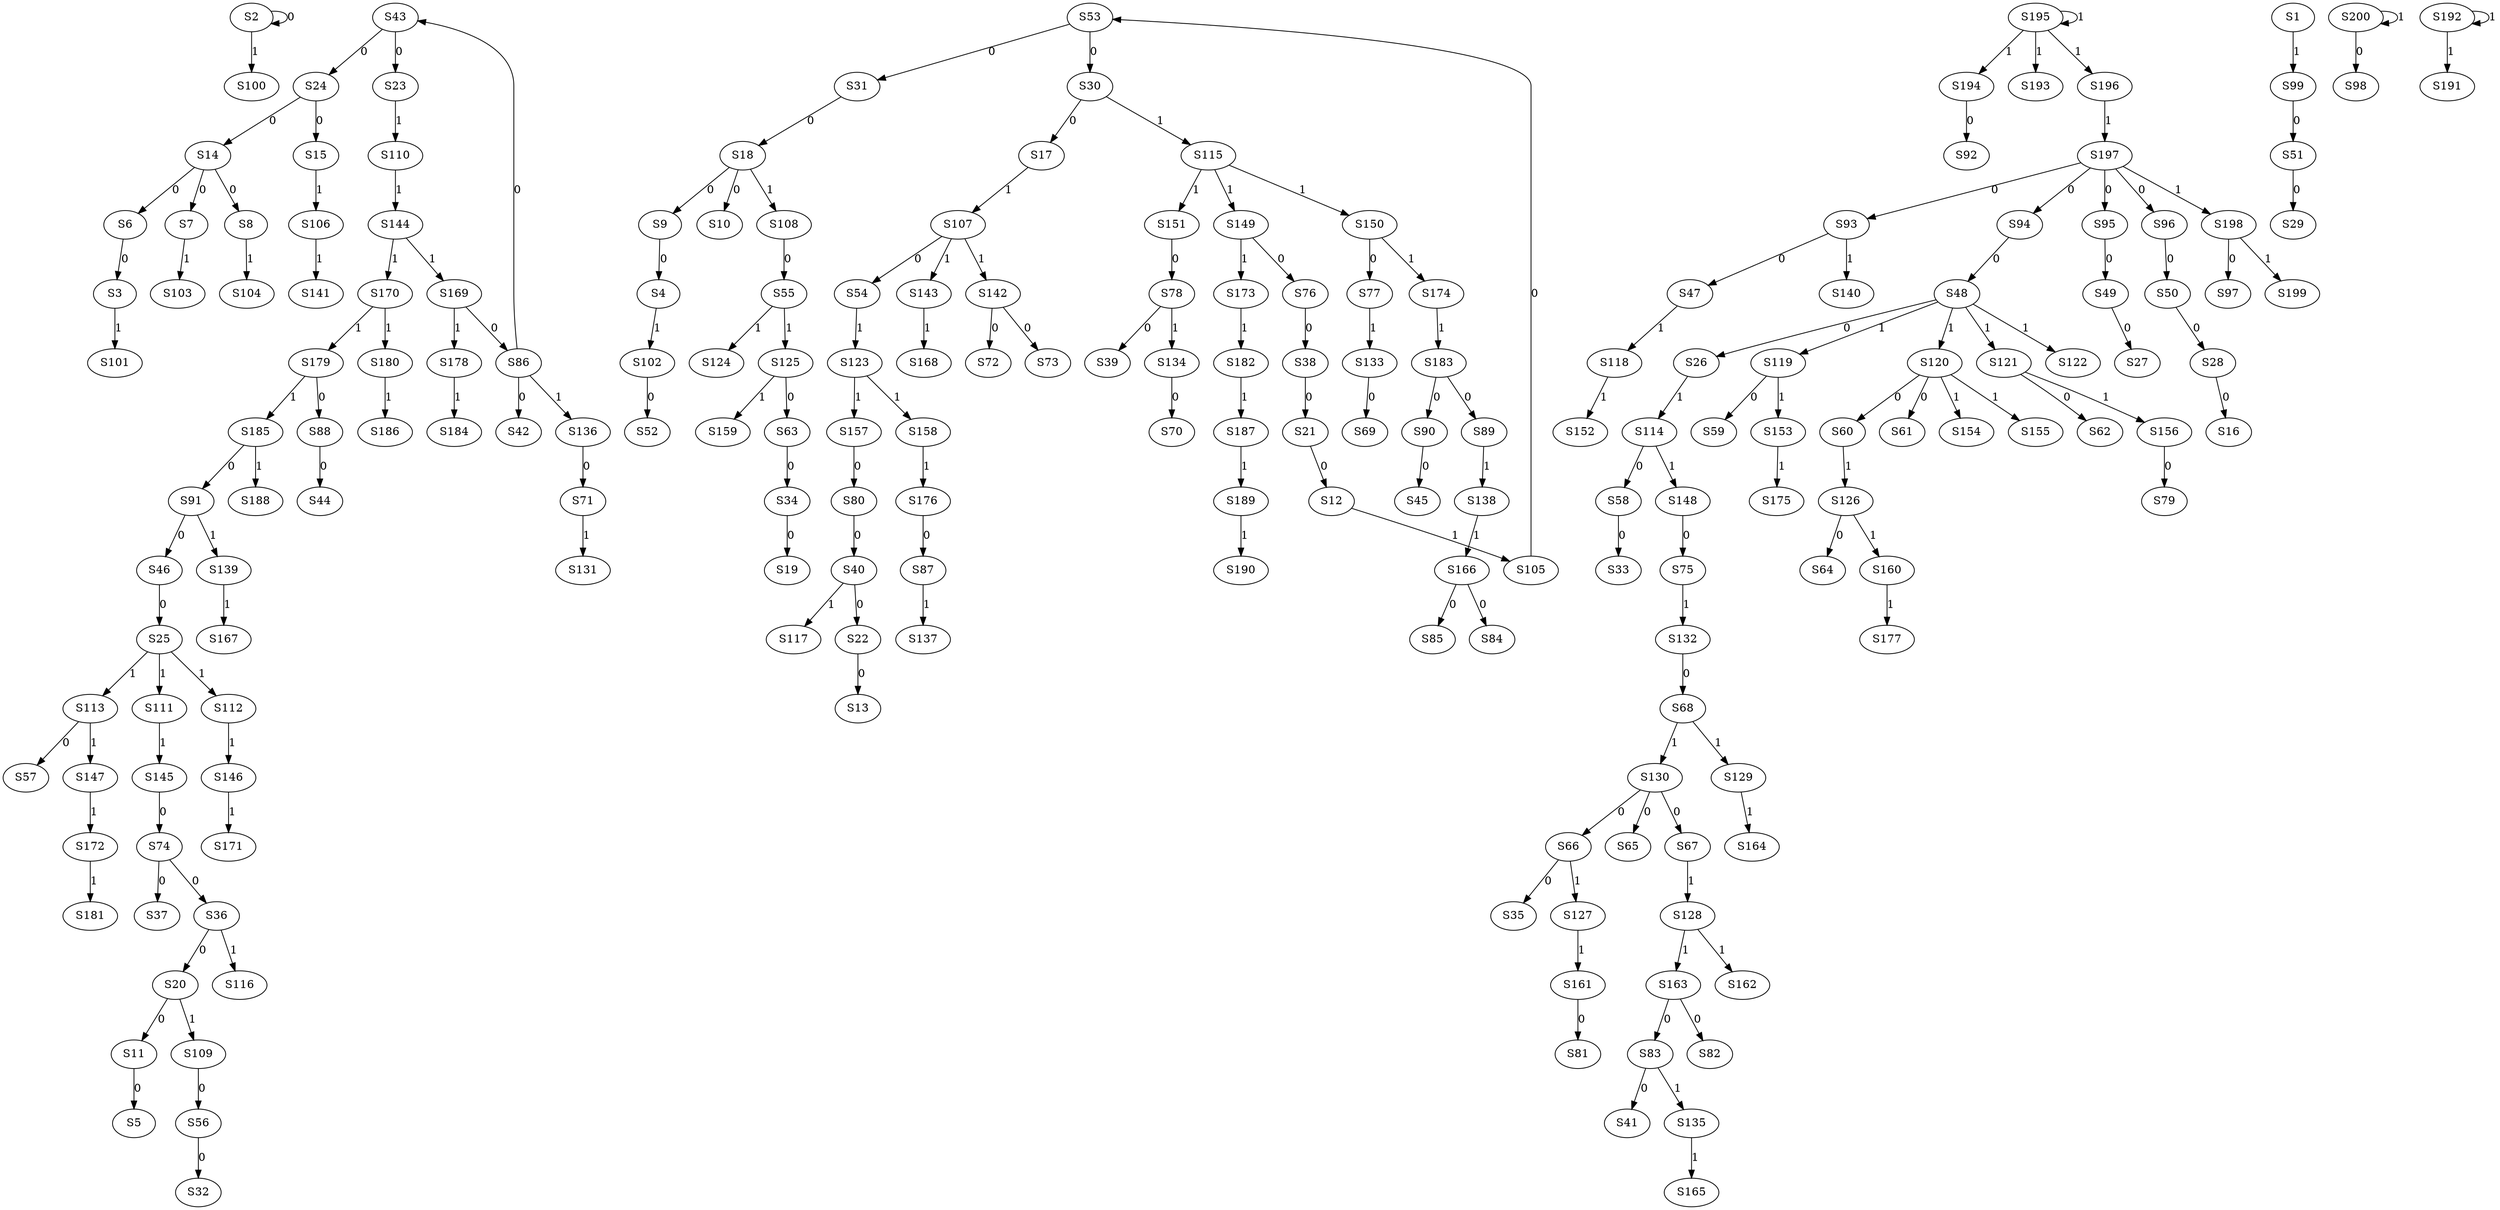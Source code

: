 strict digraph {
	S2 -> S2 [ label = 0 ];
	S6 -> S3 [ label = 0 ];
	S9 -> S4 [ label = 0 ];
	S11 -> S5 [ label = 0 ];
	S14 -> S6 [ label = 0 ];
	S14 -> S7 [ label = 0 ];
	S14 -> S8 [ label = 0 ];
	S18 -> S9 [ label = 0 ];
	S18 -> S10 [ label = 0 ];
	S20 -> S11 [ label = 0 ];
	S21 -> S12 [ label = 0 ];
	S22 -> S13 [ label = 0 ];
	S24 -> S14 [ label = 0 ];
	S24 -> S15 [ label = 0 ];
	S28 -> S16 [ label = 0 ];
	S30 -> S17 [ label = 0 ];
	S31 -> S18 [ label = 0 ];
	S34 -> S19 [ label = 0 ];
	S36 -> S20 [ label = 0 ];
	S38 -> S21 [ label = 0 ];
	S40 -> S22 [ label = 0 ];
	S43 -> S23 [ label = 0 ];
	S43 -> S24 [ label = 0 ];
	S46 -> S25 [ label = 0 ];
	S48 -> S26 [ label = 0 ];
	S49 -> S27 [ label = 0 ];
	S50 -> S28 [ label = 0 ];
	S51 -> S29 [ label = 0 ];
	S53 -> S30 [ label = 0 ];
	S53 -> S31 [ label = 0 ];
	S56 -> S32 [ label = 0 ];
	S58 -> S33 [ label = 0 ];
	S63 -> S34 [ label = 0 ];
	S66 -> S35 [ label = 0 ];
	S74 -> S36 [ label = 0 ];
	S74 -> S37 [ label = 0 ];
	S76 -> S38 [ label = 0 ];
	S78 -> S39 [ label = 0 ];
	S80 -> S40 [ label = 0 ];
	S83 -> S41 [ label = 0 ];
	S86 -> S42 [ label = 0 ];
	S86 -> S43 [ label = 0 ];
	S88 -> S44 [ label = 0 ];
	S90 -> S45 [ label = 0 ];
	S91 -> S46 [ label = 0 ];
	S93 -> S47 [ label = 0 ];
	S94 -> S48 [ label = 0 ];
	S95 -> S49 [ label = 0 ];
	S96 -> S50 [ label = 0 ];
	S99 -> S51 [ label = 0 ];
	S102 -> S52 [ label = 0 ];
	S105 -> S53 [ label = 0 ];
	S107 -> S54 [ label = 0 ];
	S108 -> S55 [ label = 0 ];
	S109 -> S56 [ label = 0 ];
	S113 -> S57 [ label = 0 ];
	S114 -> S58 [ label = 0 ];
	S119 -> S59 [ label = 0 ];
	S120 -> S60 [ label = 0 ];
	S120 -> S61 [ label = 0 ];
	S121 -> S62 [ label = 0 ];
	S125 -> S63 [ label = 0 ];
	S126 -> S64 [ label = 0 ];
	S130 -> S65 [ label = 0 ];
	S130 -> S66 [ label = 0 ];
	S130 -> S67 [ label = 0 ];
	S132 -> S68 [ label = 0 ];
	S133 -> S69 [ label = 0 ];
	S134 -> S70 [ label = 0 ];
	S136 -> S71 [ label = 0 ];
	S142 -> S72 [ label = 0 ];
	S142 -> S73 [ label = 0 ];
	S145 -> S74 [ label = 0 ];
	S148 -> S75 [ label = 0 ];
	S149 -> S76 [ label = 0 ];
	S150 -> S77 [ label = 0 ];
	S151 -> S78 [ label = 0 ];
	S156 -> S79 [ label = 0 ];
	S157 -> S80 [ label = 0 ];
	S161 -> S81 [ label = 0 ];
	S163 -> S82 [ label = 0 ];
	S163 -> S83 [ label = 0 ];
	S166 -> S84 [ label = 0 ];
	S166 -> S85 [ label = 0 ];
	S169 -> S86 [ label = 0 ];
	S176 -> S87 [ label = 0 ];
	S179 -> S88 [ label = 0 ];
	S183 -> S89 [ label = 0 ];
	S183 -> S90 [ label = 0 ];
	S185 -> S91 [ label = 0 ];
	S194 -> S92 [ label = 0 ];
	S197 -> S93 [ label = 0 ];
	S197 -> S94 [ label = 0 ];
	S197 -> S95 [ label = 0 ];
	S197 -> S96 [ label = 0 ];
	S198 -> S97 [ label = 0 ];
	S200 -> S98 [ label = 0 ];
	S1 -> S99 [ label = 1 ];
	S2 -> S100 [ label = 1 ];
	S3 -> S101 [ label = 1 ];
	S4 -> S102 [ label = 1 ];
	S7 -> S103 [ label = 1 ];
	S8 -> S104 [ label = 1 ];
	S12 -> S105 [ label = 1 ];
	S15 -> S106 [ label = 1 ];
	S17 -> S107 [ label = 1 ];
	S18 -> S108 [ label = 1 ];
	S20 -> S109 [ label = 1 ];
	S23 -> S110 [ label = 1 ];
	S25 -> S111 [ label = 1 ];
	S25 -> S112 [ label = 1 ];
	S25 -> S113 [ label = 1 ];
	S26 -> S114 [ label = 1 ];
	S30 -> S115 [ label = 1 ];
	S36 -> S116 [ label = 1 ];
	S40 -> S117 [ label = 1 ];
	S47 -> S118 [ label = 1 ];
	S48 -> S119 [ label = 1 ];
	S48 -> S120 [ label = 1 ];
	S48 -> S121 [ label = 1 ];
	S48 -> S122 [ label = 1 ];
	S54 -> S123 [ label = 1 ];
	S55 -> S124 [ label = 1 ];
	S55 -> S125 [ label = 1 ];
	S60 -> S126 [ label = 1 ];
	S66 -> S127 [ label = 1 ];
	S67 -> S128 [ label = 1 ];
	S68 -> S129 [ label = 1 ];
	S68 -> S130 [ label = 1 ];
	S71 -> S131 [ label = 1 ];
	S75 -> S132 [ label = 1 ];
	S77 -> S133 [ label = 1 ];
	S78 -> S134 [ label = 1 ];
	S83 -> S135 [ label = 1 ];
	S86 -> S136 [ label = 1 ];
	S87 -> S137 [ label = 1 ];
	S89 -> S138 [ label = 1 ];
	S91 -> S139 [ label = 1 ];
	S93 -> S140 [ label = 1 ];
	S106 -> S141 [ label = 1 ];
	S107 -> S142 [ label = 1 ];
	S107 -> S143 [ label = 1 ];
	S110 -> S144 [ label = 1 ];
	S111 -> S145 [ label = 1 ];
	S112 -> S146 [ label = 1 ];
	S113 -> S147 [ label = 1 ];
	S114 -> S148 [ label = 1 ];
	S115 -> S149 [ label = 1 ];
	S115 -> S150 [ label = 1 ];
	S115 -> S151 [ label = 1 ];
	S118 -> S152 [ label = 1 ];
	S119 -> S153 [ label = 1 ];
	S120 -> S154 [ label = 1 ];
	S120 -> S155 [ label = 1 ];
	S121 -> S156 [ label = 1 ];
	S123 -> S157 [ label = 1 ];
	S123 -> S158 [ label = 1 ];
	S125 -> S159 [ label = 1 ];
	S126 -> S160 [ label = 1 ];
	S127 -> S161 [ label = 1 ];
	S128 -> S162 [ label = 1 ];
	S128 -> S163 [ label = 1 ];
	S129 -> S164 [ label = 1 ];
	S135 -> S165 [ label = 1 ];
	S138 -> S166 [ label = 1 ];
	S139 -> S167 [ label = 1 ];
	S143 -> S168 [ label = 1 ];
	S144 -> S169 [ label = 1 ];
	S144 -> S170 [ label = 1 ];
	S146 -> S171 [ label = 1 ];
	S147 -> S172 [ label = 1 ];
	S149 -> S173 [ label = 1 ];
	S150 -> S174 [ label = 1 ];
	S153 -> S175 [ label = 1 ];
	S158 -> S176 [ label = 1 ];
	S160 -> S177 [ label = 1 ];
	S169 -> S178 [ label = 1 ];
	S170 -> S179 [ label = 1 ];
	S170 -> S180 [ label = 1 ];
	S172 -> S181 [ label = 1 ];
	S173 -> S182 [ label = 1 ];
	S174 -> S183 [ label = 1 ];
	S178 -> S184 [ label = 1 ];
	S179 -> S185 [ label = 1 ];
	S180 -> S186 [ label = 1 ];
	S182 -> S187 [ label = 1 ];
	S185 -> S188 [ label = 1 ];
	S187 -> S189 [ label = 1 ];
	S189 -> S190 [ label = 1 ];
	S192 -> S191 [ label = 1 ];
	S192 -> S192 [ label = 1 ];
	S195 -> S193 [ label = 1 ];
	S195 -> S194 [ label = 1 ];
	S195 -> S195 [ label = 1 ];
	S195 -> S196 [ label = 1 ];
	S196 -> S197 [ label = 1 ];
	S197 -> S198 [ label = 1 ];
	S198 -> S199 [ label = 1 ];
	S200 -> S200 [ label = 1 ];
}